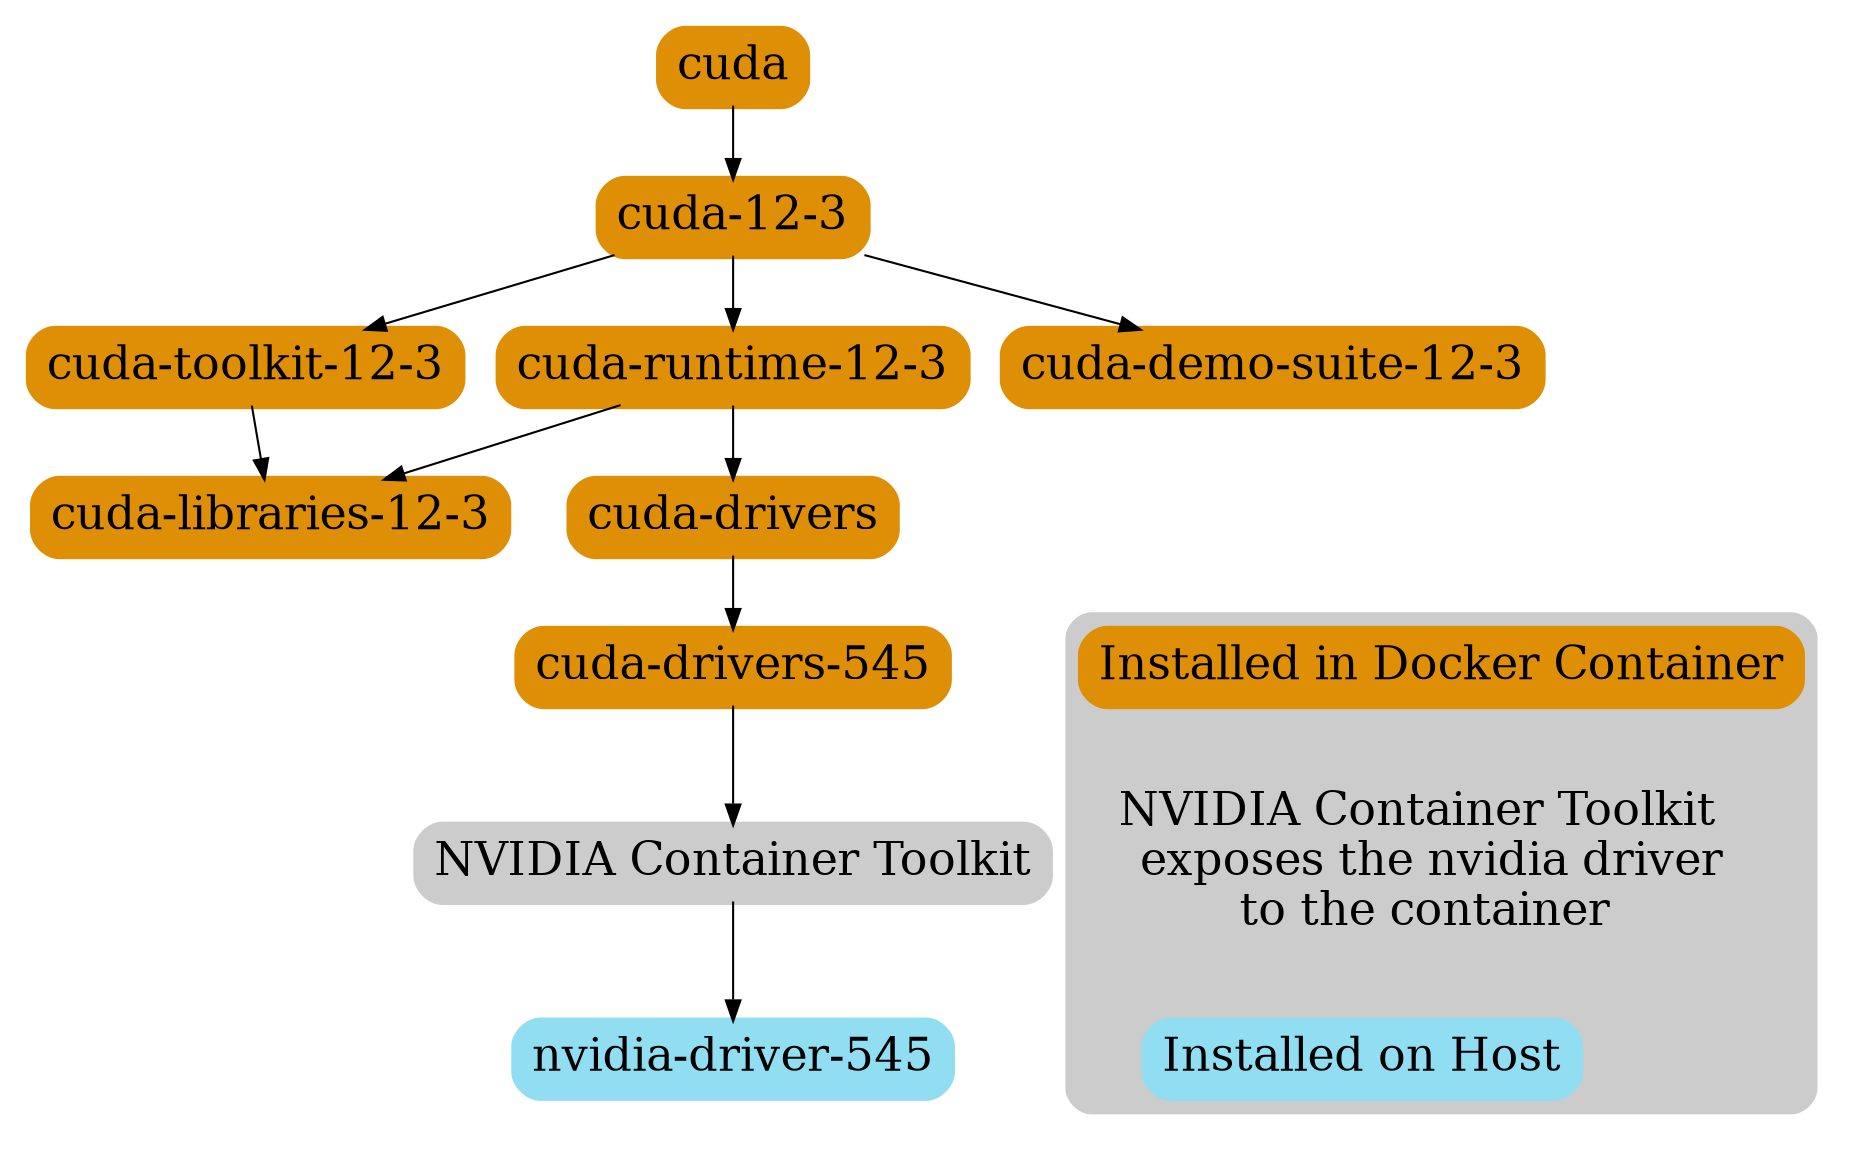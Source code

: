 digraph dependencies {
    pad=0.2
    bgcolor=transparent

    node [shape=box, style="rounded,filled", color="#de8f05", fontcolor="black", penwidth=4, fontsize=22];

    "cuda" -> "cuda-12-3";
    "cuda-12-3" -> "cuda-runtime-12-3";
    "cuda-12-3" -> "cuda-toolkit-12-3";
    "cuda-12-3" -> "cuda-demo-suite-12-3";
    "cuda-runtime-12-3" -> "cuda-libraries-12-3";
    "cuda-runtime-12-3" -> "cuda-drivers";
    "cuda-toolkit-12-3" -> "cuda-libraries-12-3";
    "cuda-drivers" -> "cuda-drivers-545";
    "cuda-drivers-545" -> "label"
    "label" -> "nvidia-driver-545" ;
    "label" [color="#cccccc", style="rounded,filled", fontsize="22", fontcolor="black", label="NVIDIA Container Toolkit",]

    "nvidia-driver-545" [color="#91DDF2", fontcolor="black"];

    subgraph cluster_legend {
        style="rounded,filled";
        color="#cccccc";
        edge [style=invis];
        docker [label="Installed in Docker Container", shape=box, style="rounded,filled", color="#de8f05", fontcolor="black"];
        host [label="Installed on Host", shape=box, style="rounded,filled", color="#91DDF2", fontcolor="black"];
        docker -> label2
        label2 -> host
        "label2" [color="#cccccc", style="rounded,filled", fontsize="22", fontcolor="black", label="NVIDIA Container Toolkit \n exposes the nvidia driver\nto the container",]

    }

    // "docker" -> "host"
    // HACK: Use invisible nodes to create space

    docker -> label [style="invis"];
    label -> host [style="invis"];

}
